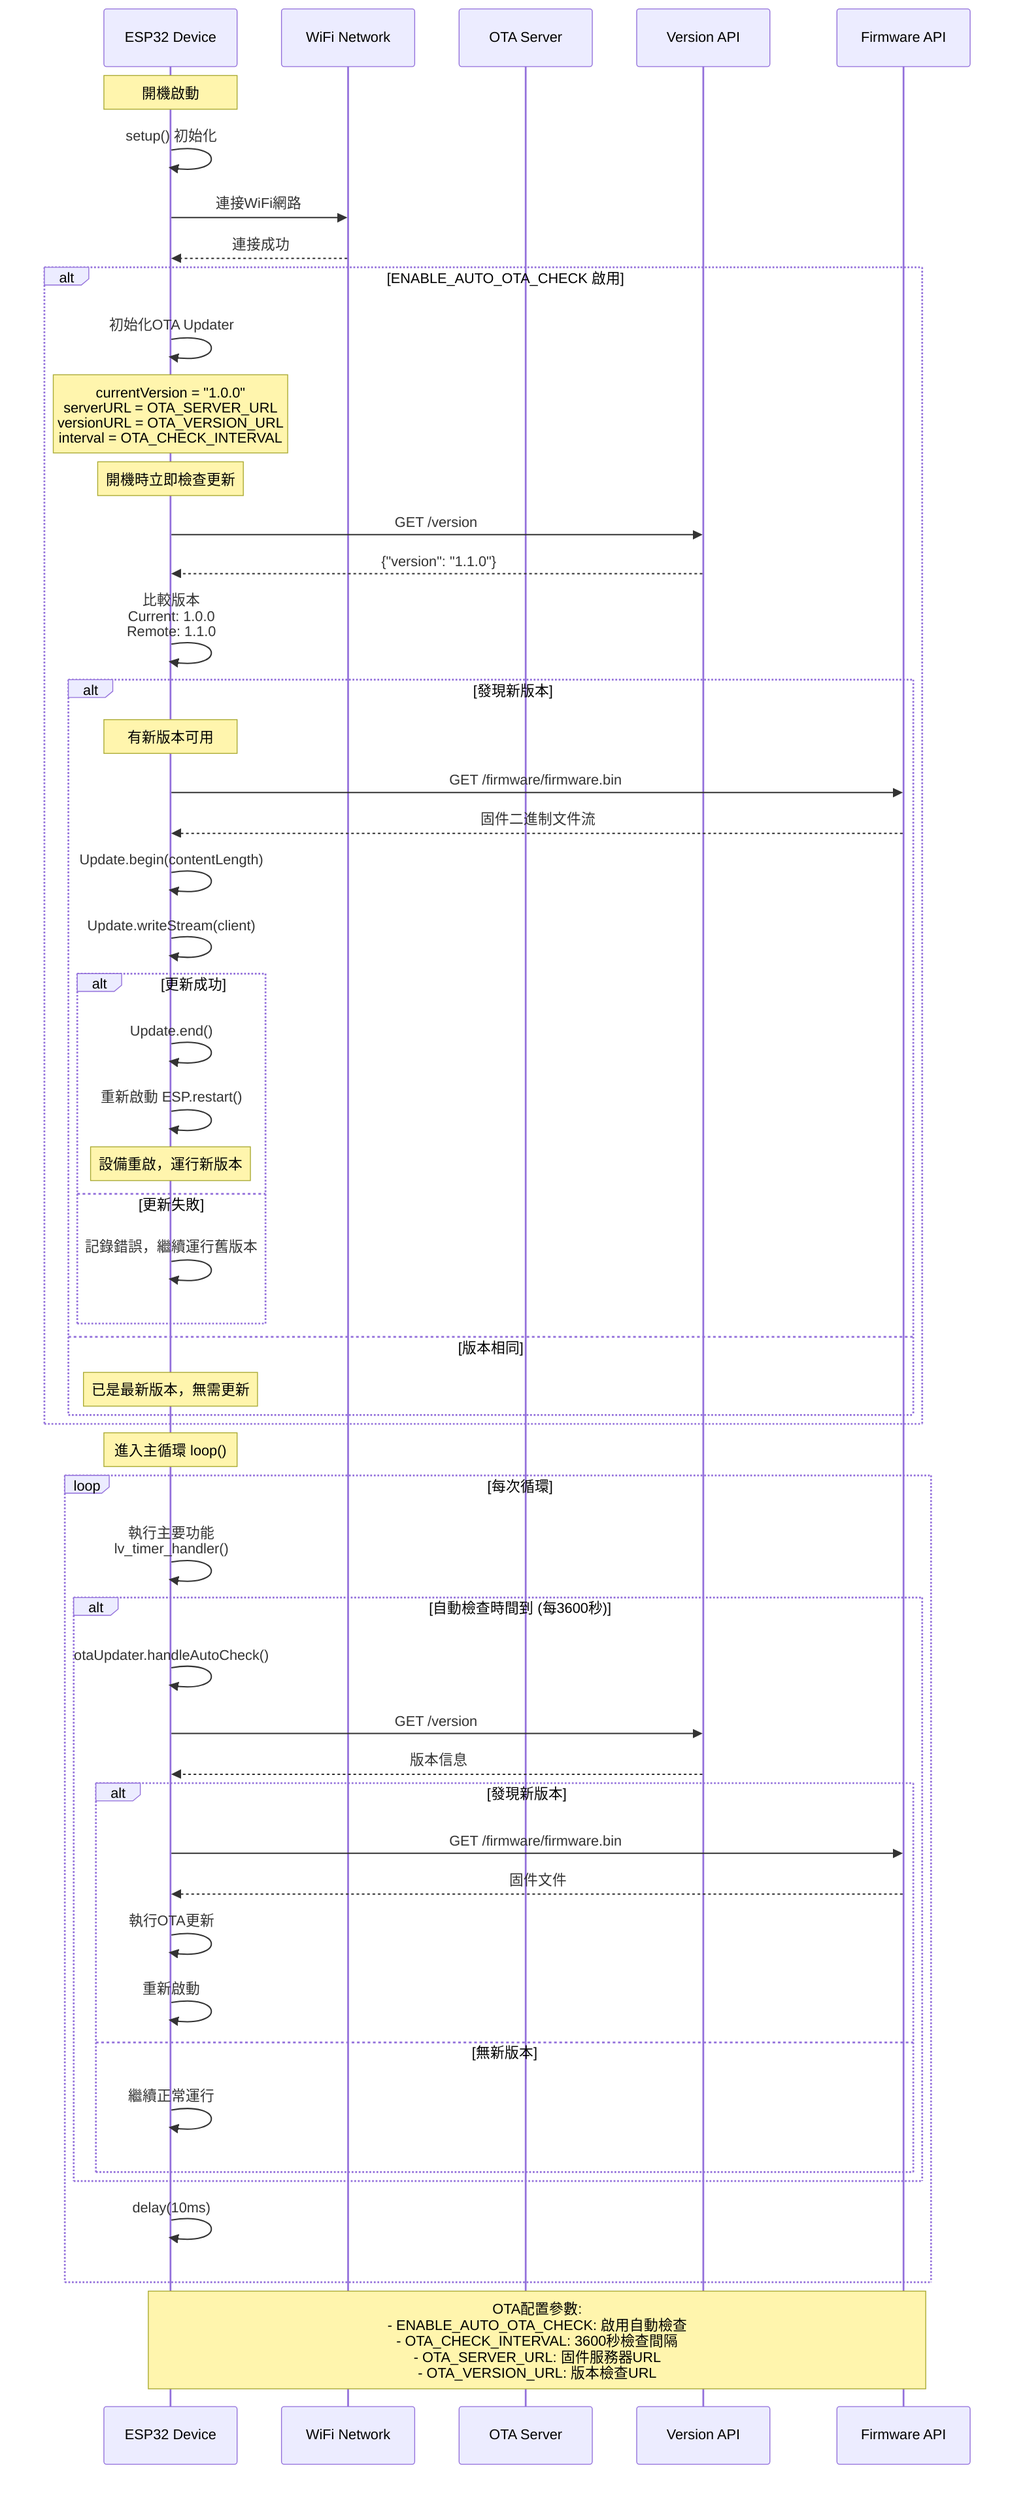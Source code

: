sequenceDiagram
    participant Device as ESP32 Device
    participant WiFi as WiFi Network
    participant Server as OTA Server
    participant VersionAPI as Version API
    participant FirmwareAPI as Firmware API

    Note over Device: 開機啟動
    Device->>Device: setup() 初始化
    Device->>WiFi: 連接WiFi網路
    WiFi-->>Device: 連接成功

    alt ENABLE_AUTO_OTA_CHECK 啟用
        Device->>Device: 初始化OTA Updater
        Note over Device: currentVersion = "1.0.0"<br/>serverURL = OTA_SERVER_URL<br/>versionURL = OTA_VERSION_URL<br/>interval = OTA_CHECK_INTERVAL
        
        Note over Device: 開機時立即檢查更新
        Device->>VersionAPI: GET /version
        VersionAPI-->>Device: {"version": "1.1.0"}
        
        Device->>Device: 比較版本<br/>Current: 1.0.0<br/>Remote: 1.1.0
        
        alt 發現新版本
            Note over Device: 有新版本可用
            Device->>FirmwareAPI: GET /firmware/firmware.bin
            FirmwareAPI-->>Device: 固件二進制文件流
            
            Device->>Device: Update.begin(contentLength)
            Device->>Device: Update.writeStream(client)
            
            alt 更新成功
                Device->>Device: Update.end()
                Device->>Device: 重新啟動 ESP.restart()
                Note over Device: 設備重啟，運行新版本
            else 更新失敗
                Device->>Device: 記錄錯誤，繼續運行舊版本
            end
        else 版本相同
            Note over Device: 已是最新版本，無需更新
        end
    end

    Note over Device: 進入主循環 loop()
    
    loop 每次循環
        Device->>Device: 執行主要功能<br/>lv_timer_handler()
        
        alt 自動檢查時間到 (每3600秒)
            Device->>Device: otaUpdater.handleAutoCheck()
            Device->>VersionAPI: GET /version
            VersionAPI-->>Device: 版本信息
            
            alt 發現新版本
                Device->>FirmwareAPI: GET /firmware/firmware.bin
                FirmwareAPI-->>Device: 固件文件
                Device->>Device: 執行OTA更新
                Device->>Device: 重新啟動
            else 無新版本
                Device->>Device: 繼續正常運行
            end
        end
        
        Device->>Device: delay(10ms)
    end

    Note over Device,FirmwareAPI: OTA配置參數:<br/>- ENABLE_AUTO_OTA_CHECK: 啟用自動檢查<br/>- OTA_CHECK_INTERVAL: 3600秒檢查間隔<br/>- OTA_SERVER_URL: 固件服務器URL<br/>- OTA_VERSION_URL: 版本檢查URL